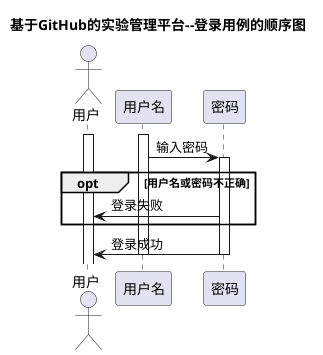 @startuml
title 基于GitHub的实验管理平台--登录用例的顺序图

actor 用户
participant 用户名
participant 密码

activate 用户
        activate 用户名
            用户名->密码:输入密码
            activate 密码
                opt 用户名或密码不正确
                    密码->用户:登录失败
                end opt
                    密码->用户:登录成功
            deactivate 密码
        deactivate 用户名

@enduml
